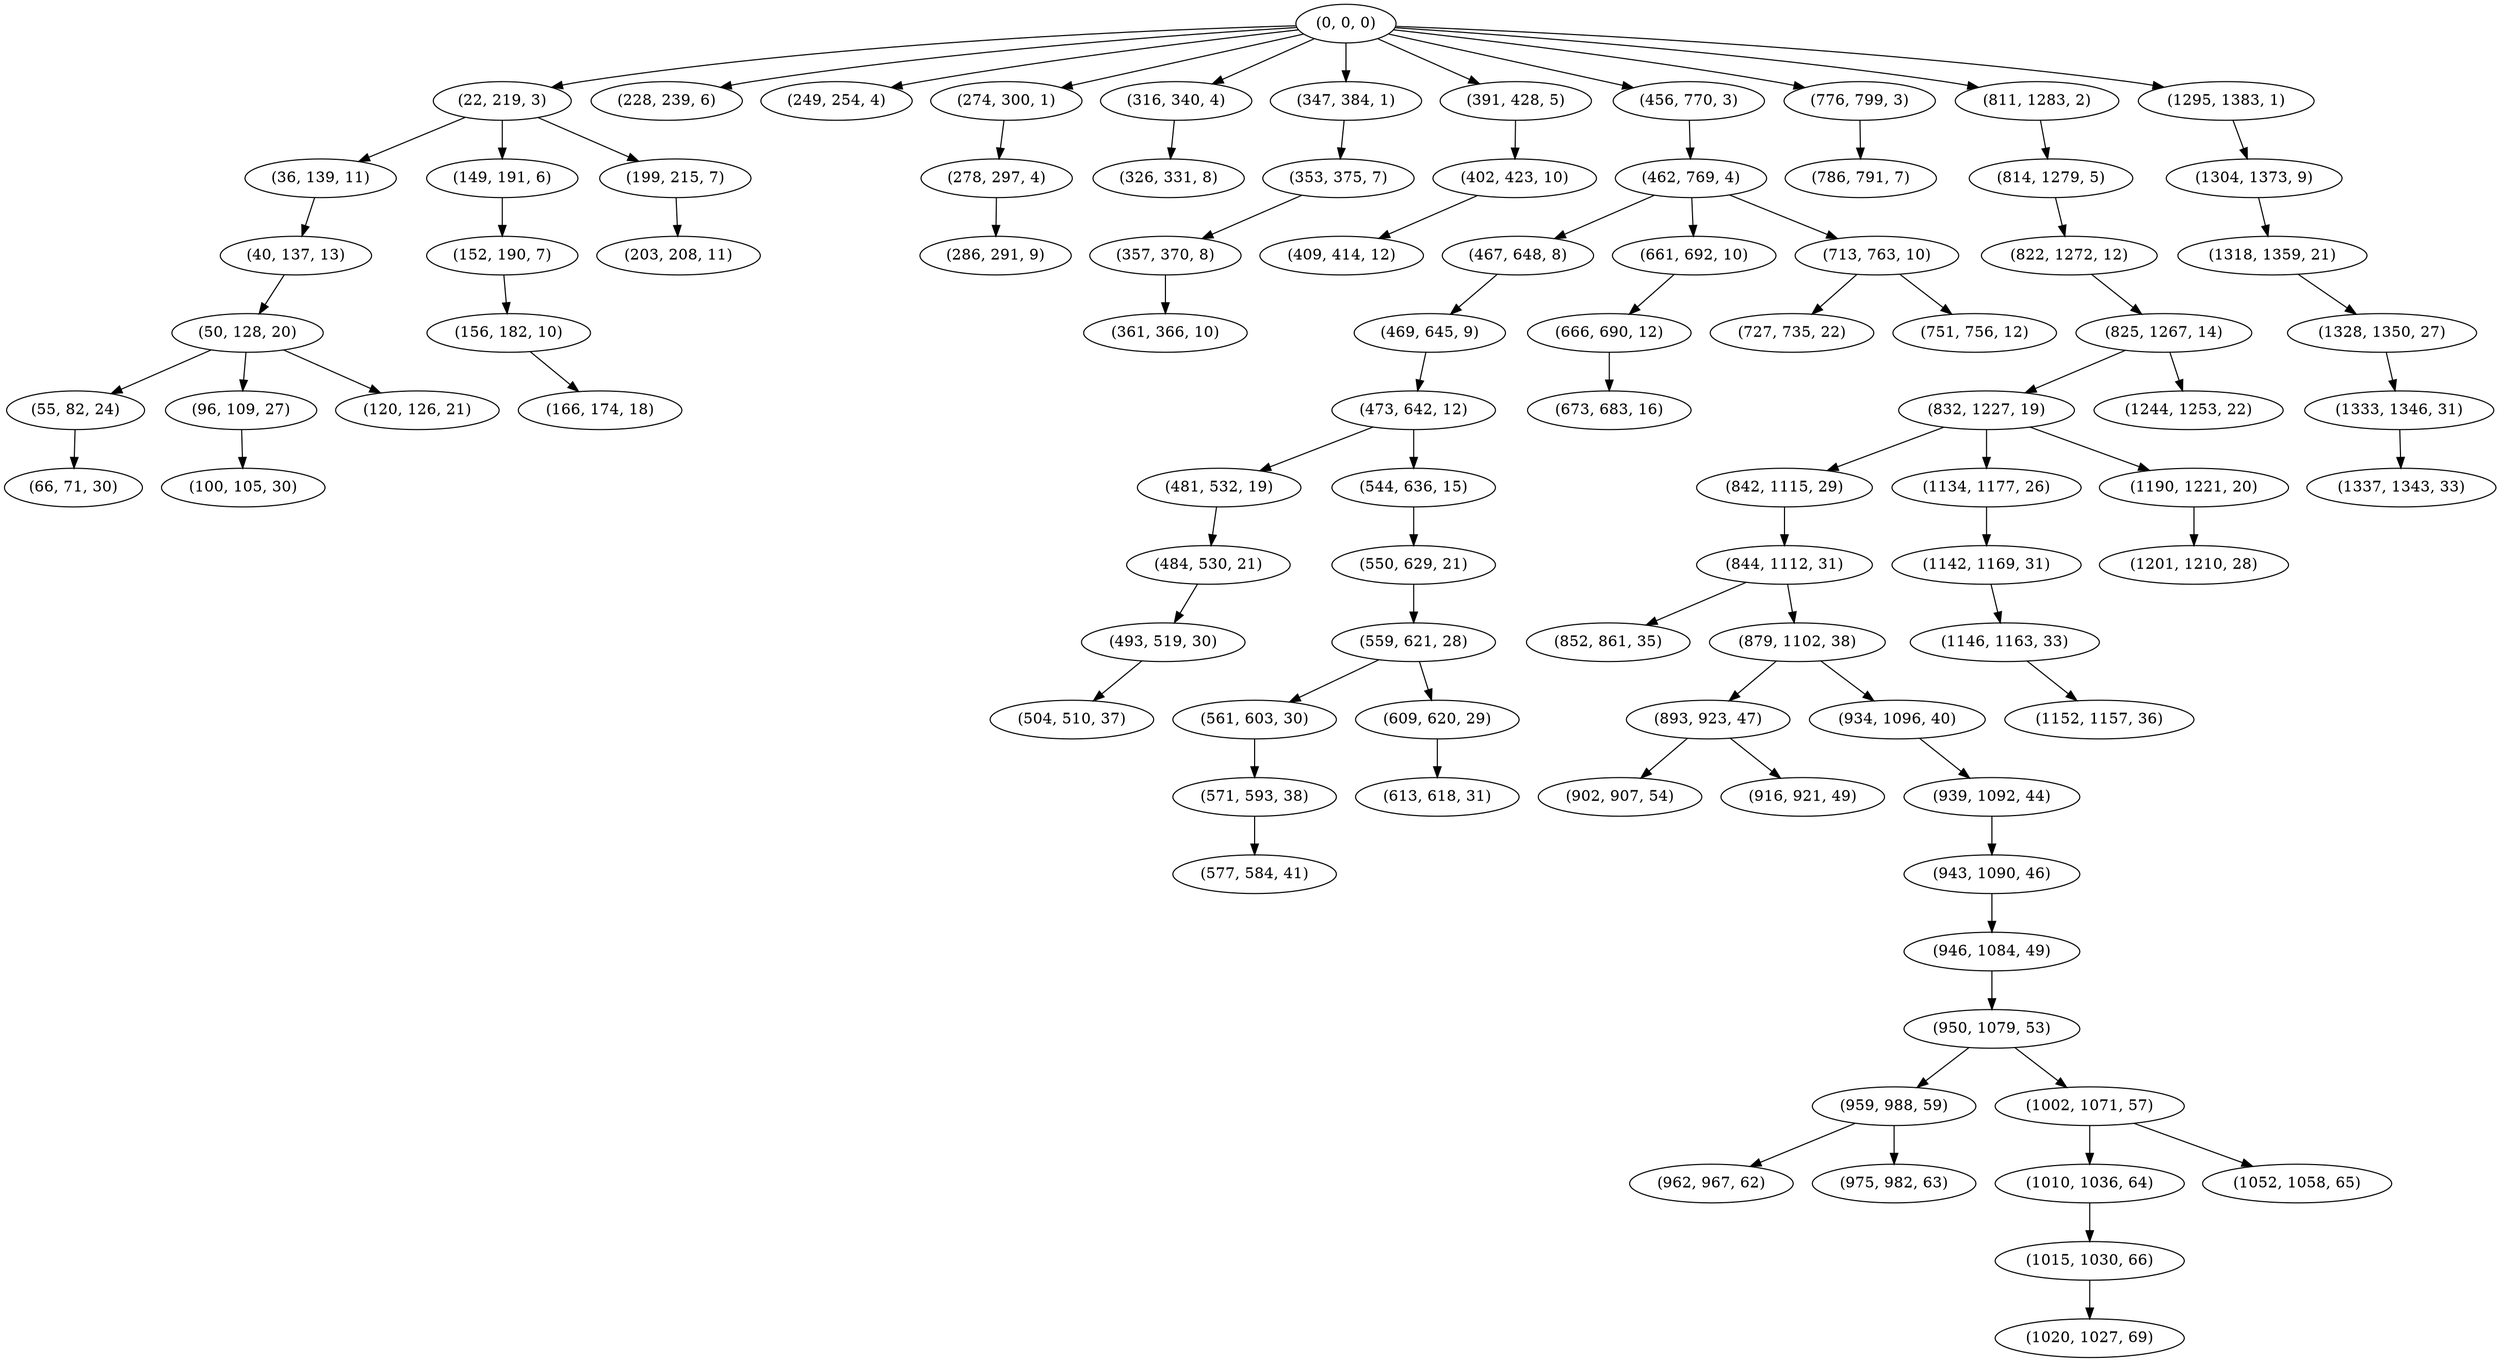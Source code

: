 digraph tree {
    "(0, 0, 0)";
    "(22, 219, 3)";
    "(36, 139, 11)";
    "(40, 137, 13)";
    "(50, 128, 20)";
    "(55, 82, 24)";
    "(66, 71, 30)";
    "(96, 109, 27)";
    "(100, 105, 30)";
    "(120, 126, 21)";
    "(149, 191, 6)";
    "(152, 190, 7)";
    "(156, 182, 10)";
    "(166, 174, 18)";
    "(199, 215, 7)";
    "(203, 208, 11)";
    "(228, 239, 6)";
    "(249, 254, 4)";
    "(274, 300, 1)";
    "(278, 297, 4)";
    "(286, 291, 9)";
    "(316, 340, 4)";
    "(326, 331, 8)";
    "(347, 384, 1)";
    "(353, 375, 7)";
    "(357, 370, 8)";
    "(361, 366, 10)";
    "(391, 428, 5)";
    "(402, 423, 10)";
    "(409, 414, 12)";
    "(456, 770, 3)";
    "(462, 769, 4)";
    "(467, 648, 8)";
    "(469, 645, 9)";
    "(473, 642, 12)";
    "(481, 532, 19)";
    "(484, 530, 21)";
    "(493, 519, 30)";
    "(504, 510, 37)";
    "(544, 636, 15)";
    "(550, 629, 21)";
    "(559, 621, 28)";
    "(561, 603, 30)";
    "(571, 593, 38)";
    "(577, 584, 41)";
    "(609, 620, 29)";
    "(613, 618, 31)";
    "(661, 692, 10)";
    "(666, 690, 12)";
    "(673, 683, 16)";
    "(713, 763, 10)";
    "(727, 735, 22)";
    "(751, 756, 12)";
    "(776, 799, 3)";
    "(786, 791, 7)";
    "(811, 1283, 2)";
    "(814, 1279, 5)";
    "(822, 1272, 12)";
    "(825, 1267, 14)";
    "(832, 1227, 19)";
    "(842, 1115, 29)";
    "(844, 1112, 31)";
    "(852, 861, 35)";
    "(879, 1102, 38)";
    "(893, 923, 47)";
    "(902, 907, 54)";
    "(916, 921, 49)";
    "(934, 1096, 40)";
    "(939, 1092, 44)";
    "(943, 1090, 46)";
    "(946, 1084, 49)";
    "(950, 1079, 53)";
    "(959, 988, 59)";
    "(962, 967, 62)";
    "(975, 982, 63)";
    "(1002, 1071, 57)";
    "(1010, 1036, 64)";
    "(1015, 1030, 66)";
    "(1020, 1027, 69)";
    "(1052, 1058, 65)";
    "(1134, 1177, 26)";
    "(1142, 1169, 31)";
    "(1146, 1163, 33)";
    "(1152, 1157, 36)";
    "(1190, 1221, 20)";
    "(1201, 1210, 28)";
    "(1244, 1253, 22)";
    "(1295, 1383, 1)";
    "(1304, 1373, 9)";
    "(1318, 1359, 21)";
    "(1328, 1350, 27)";
    "(1333, 1346, 31)";
    "(1337, 1343, 33)";
    "(0, 0, 0)" -> "(22, 219, 3)";
    "(0, 0, 0)" -> "(228, 239, 6)";
    "(0, 0, 0)" -> "(249, 254, 4)";
    "(0, 0, 0)" -> "(274, 300, 1)";
    "(0, 0, 0)" -> "(316, 340, 4)";
    "(0, 0, 0)" -> "(347, 384, 1)";
    "(0, 0, 0)" -> "(391, 428, 5)";
    "(0, 0, 0)" -> "(456, 770, 3)";
    "(0, 0, 0)" -> "(776, 799, 3)";
    "(0, 0, 0)" -> "(811, 1283, 2)";
    "(0, 0, 0)" -> "(1295, 1383, 1)";
    "(22, 219, 3)" -> "(36, 139, 11)";
    "(22, 219, 3)" -> "(149, 191, 6)";
    "(22, 219, 3)" -> "(199, 215, 7)";
    "(36, 139, 11)" -> "(40, 137, 13)";
    "(40, 137, 13)" -> "(50, 128, 20)";
    "(50, 128, 20)" -> "(55, 82, 24)";
    "(50, 128, 20)" -> "(96, 109, 27)";
    "(50, 128, 20)" -> "(120, 126, 21)";
    "(55, 82, 24)" -> "(66, 71, 30)";
    "(96, 109, 27)" -> "(100, 105, 30)";
    "(149, 191, 6)" -> "(152, 190, 7)";
    "(152, 190, 7)" -> "(156, 182, 10)";
    "(156, 182, 10)" -> "(166, 174, 18)";
    "(199, 215, 7)" -> "(203, 208, 11)";
    "(274, 300, 1)" -> "(278, 297, 4)";
    "(278, 297, 4)" -> "(286, 291, 9)";
    "(316, 340, 4)" -> "(326, 331, 8)";
    "(347, 384, 1)" -> "(353, 375, 7)";
    "(353, 375, 7)" -> "(357, 370, 8)";
    "(357, 370, 8)" -> "(361, 366, 10)";
    "(391, 428, 5)" -> "(402, 423, 10)";
    "(402, 423, 10)" -> "(409, 414, 12)";
    "(456, 770, 3)" -> "(462, 769, 4)";
    "(462, 769, 4)" -> "(467, 648, 8)";
    "(462, 769, 4)" -> "(661, 692, 10)";
    "(462, 769, 4)" -> "(713, 763, 10)";
    "(467, 648, 8)" -> "(469, 645, 9)";
    "(469, 645, 9)" -> "(473, 642, 12)";
    "(473, 642, 12)" -> "(481, 532, 19)";
    "(473, 642, 12)" -> "(544, 636, 15)";
    "(481, 532, 19)" -> "(484, 530, 21)";
    "(484, 530, 21)" -> "(493, 519, 30)";
    "(493, 519, 30)" -> "(504, 510, 37)";
    "(544, 636, 15)" -> "(550, 629, 21)";
    "(550, 629, 21)" -> "(559, 621, 28)";
    "(559, 621, 28)" -> "(561, 603, 30)";
    "(559, 621, 28)" -> "(609, 620, 29)";
    "(561, 603, 30)" -> "(571, 593, 38)";
    "(571, 593, 38)" -> "(577, 584, 41)";
    "(609, 620, 29)" -> "(613, 618, 31)";
    "(661, 692, 10)" -> "(666, 690, 12)";
    "(666, 690, 12)" -> "(673, 683, 16)";
    "(713, 763, 10)" -> "(727, 735, 22)";
    "(713, 763, 10)" -> "(751, 756, 12)";
    "(776, 799, 3)" -> "(786, 791, 7)";
    "(811, 1283, 2)" -> "(814, 1279, 5)";
    "(814, 1279, 5)" -> "(822, 1272, 12)";
    "(822, 1272, 12)" -> "(825, 1267, 14)";
    "(825, 1267, 14)" -> "(832, 1227, 19)";
    "(825, 1267, 14)" -> "(1244, 1253, 22)";
    "(832, 1227, 19)" -> "(842, 1115, 29)";
    "(832, 1227, 19)" -> "(1134, 1177, 26)";
    "(832, 1227, 19)" -> "(1190, 1221, 20)";
    "(842, 1115, 29)" -> "(844, 1112, 31)";
    "(844, 1112, 31)" -> "(852, 861, 35)";
    "(844, 1112, 31)" -> "(879, 1102, 38)";
    "(879, 1102, 38)" -> "(893, 923, 47)";
    "(879, 1102, 38)" -> "(934, 1096, 40)";
    "(893, 923, 47)" -> "(902, 907, 54)";
    "(893, 923, 47)" -> "(916, 921, 49)";
    "(934, 1096, 40)" -> "(939, 1092, 44)";
    "(939, 1092, 44)" -> "(943, 1090, 46)";
    "(943, 1090, 46)" -> "(946, 1084, 49)";
    "(946, 1084, 49)" -> "(950, 1079, 53)";
    "(950, 1079, 53)" -> "(959, 988, 59)";
    "(950, 1079, 53)" -> "(1002, 1071, 57)";
    "(959, 988, 59)" -> "(962, 967, 62)";
    "(959, 988, 59)" -> "(975, 982, 63)";
    "(1002, 1071, 57)" -> "(1010, 1036, 64)";
    "(1002, 1071, 57)" -> "(1052, 1058, 65)";
    "(1010, 1036, 64)" -> "(1015, 1030, 66)";
    "(1015, 1030, 66)" -> "(1020, 1027, 69)";
    "(1134, 1177, 26)" -> "(1142, 1169, 31)";
    "(1142, 1169, 31)" -> "(1146, 1163, 33)";
    "(1146, 1163, 33)" -> "(1152, 1157, 36)";
    "(1190, 1221, 20)" -> "(1201, 1210, 28)";
    "(1295, 1383, 1)" -> "(1304, 1373, 9)";
    "(1304, 1373, 9)" -> "(1318, 1359, 21)";
    "(1318, 1359, 21)" -> "(1328, 1350, 27)";
    "(1328, 1350, 27)" -> "(1333, 1346, 31)";
    "(1333, 1346, 31)" -> "(1337, 1343, 33)";
}
